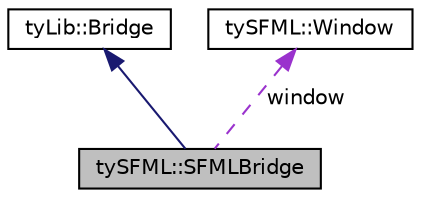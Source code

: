 digraph "tySFML::SFMLBridge"
{
  edge [fontname="Helvetica",fontsize="10",labelfontname="Helvetica",labelfontsize="10"];
  node [fontname="Helvetica",fontsize="10",shape=record];
  Node1 [label="tySFML::SFMLBridge",height=0.2,width=0.4,color="black", fillcolor="grey75", style="filled", fontcolor="black"];
  Node2 -> Node1 [dir="back",color="midnightblue",fontsize="10",style="solid"];
  Node2 [label="tyLib::Bridge",height=0.2,width=0.4,color="black", fillcolor="white", style="filled",URL="$classty_lib_1_1_bridge.html",tooltip="A bridge between the tyLib and an graphical representation. "];
  Node3 -> Node1 [dir="back",color="darkorchid3",fontsize="10",style="dashed",label=" window" ];
  Node3 [label="tySFML::Window",height=0.2,width=0.4,color="black", fillcolor="white", style="filled",URL="$classty_s_f_m_l_1_1_window.html",tooltip="Represents an SFML Window. "];
}
